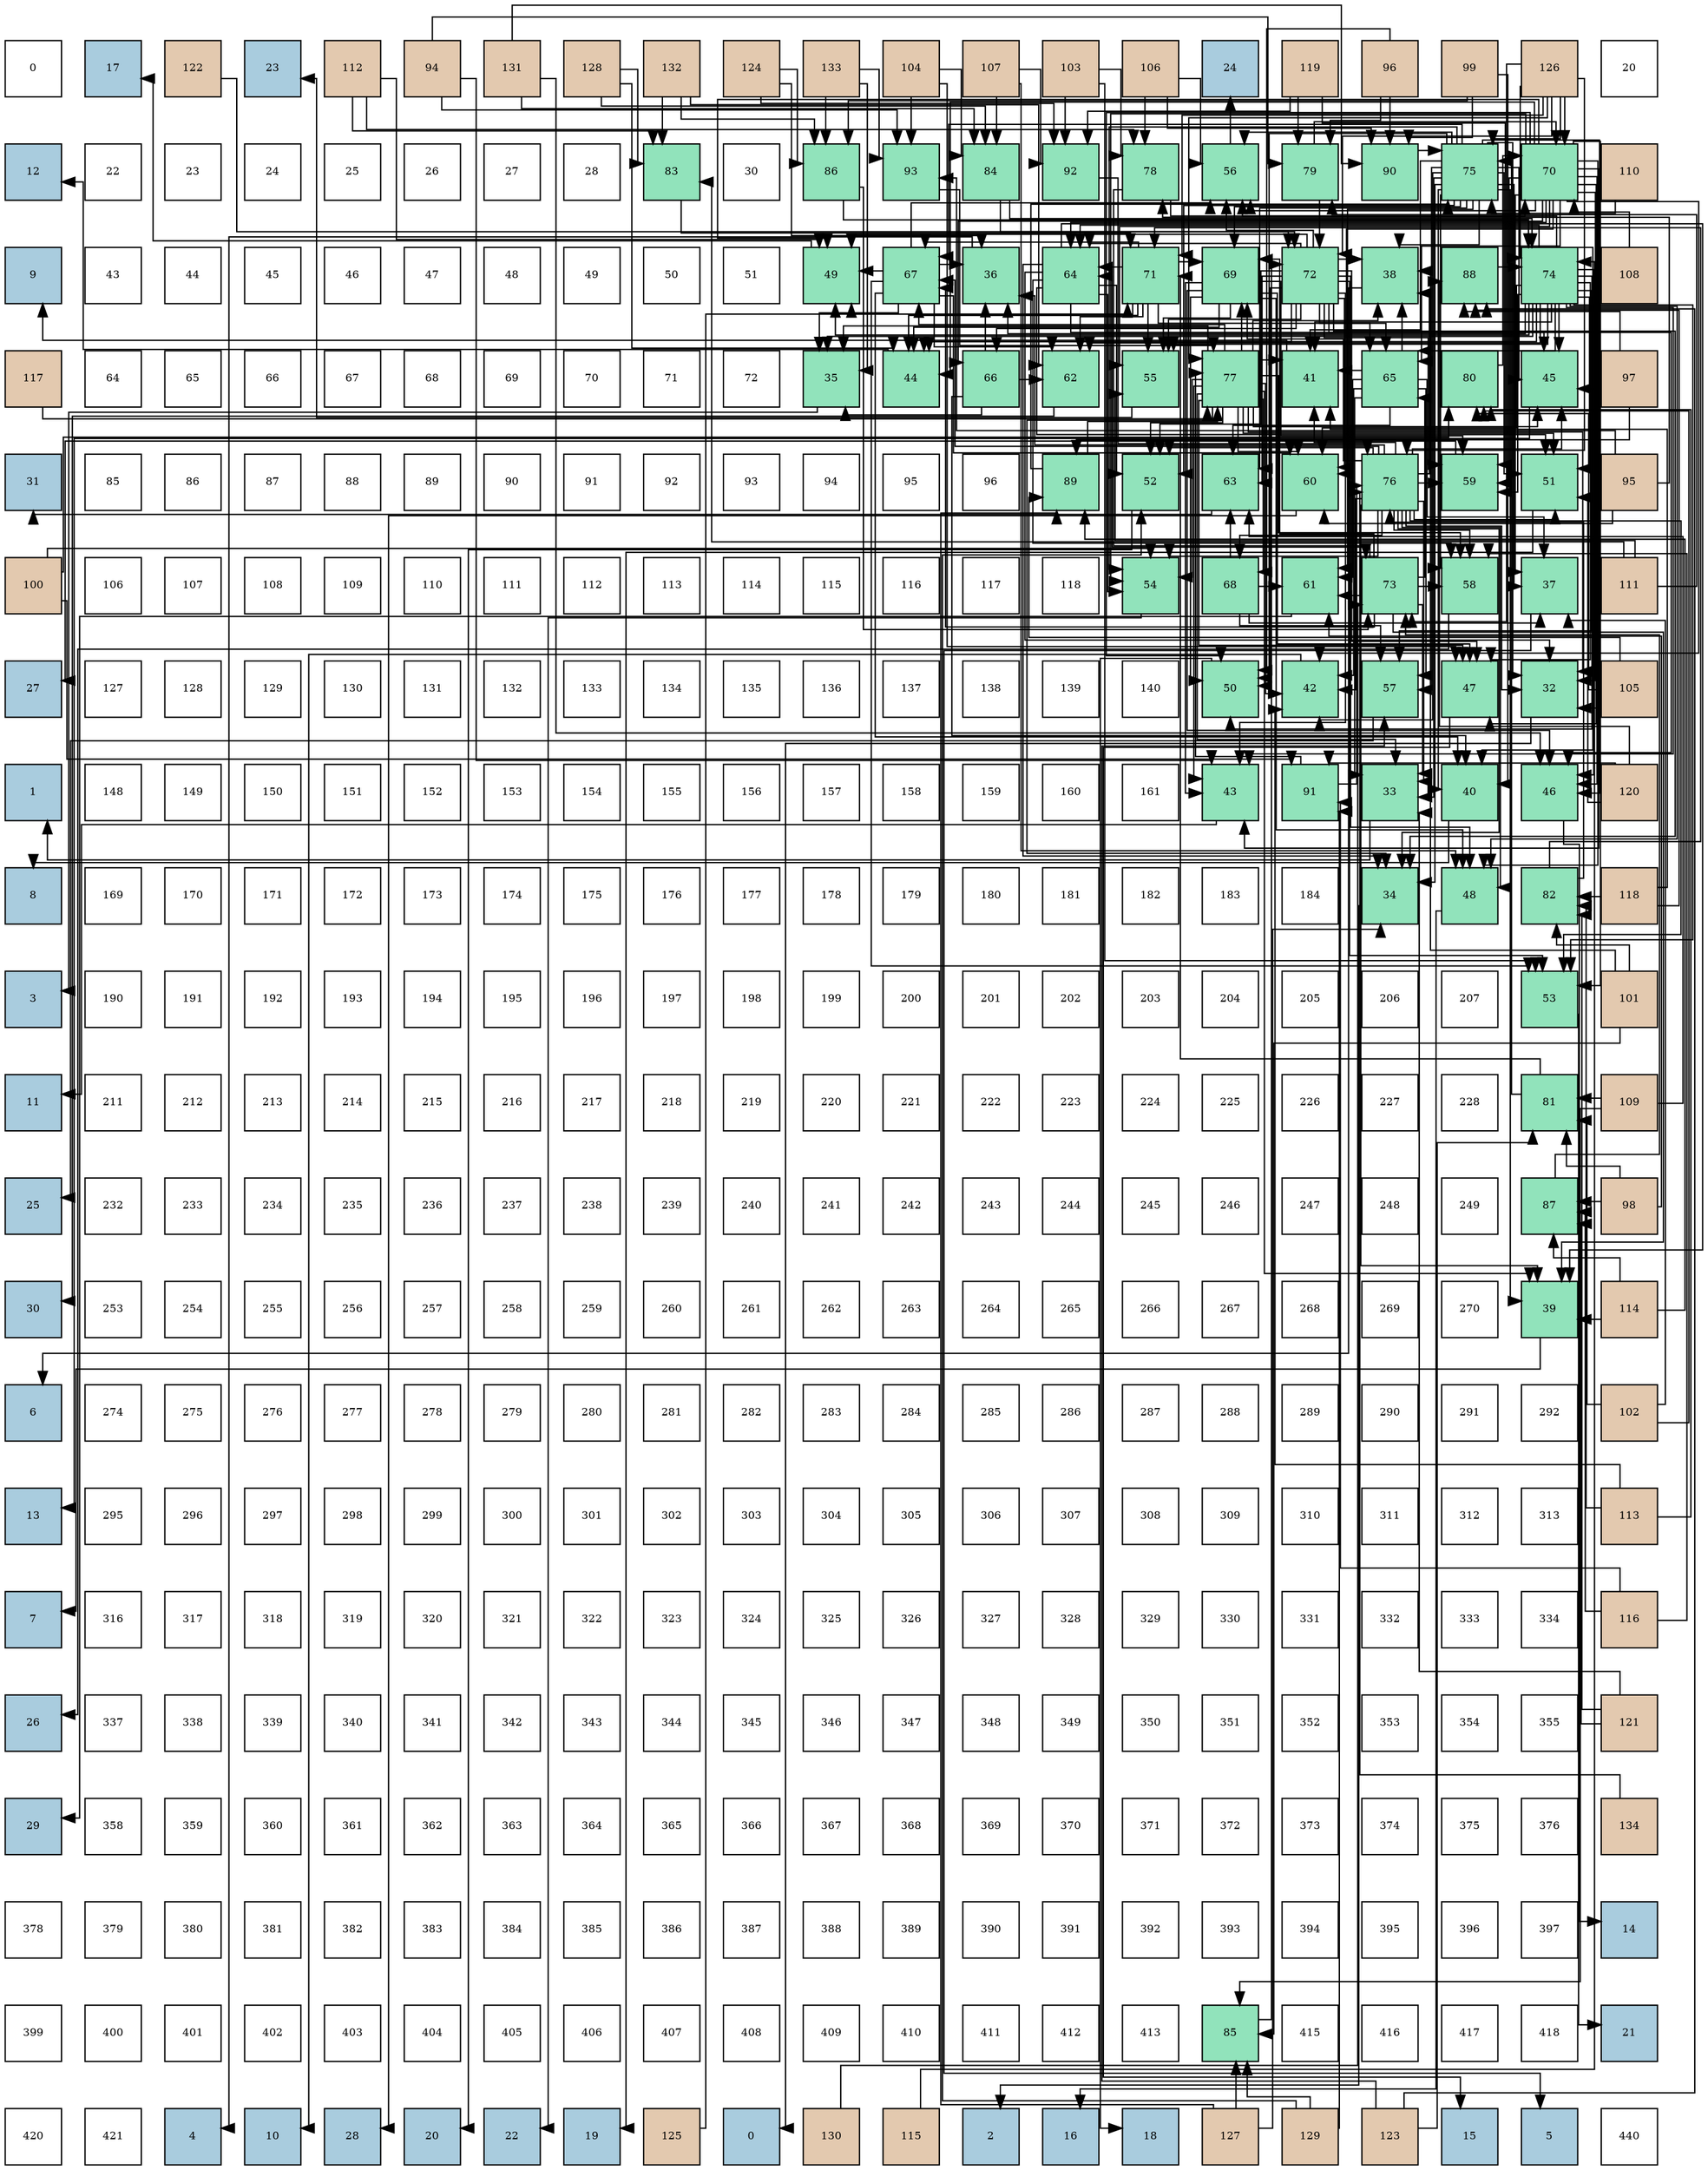 digraph layout{
 rankdir=TB;
 splines=ortho;
 node [style=filled shape=square fixedsize=true width=0.6];
0[label="0", fontsize=8, fillcolor="#ffffff"];
1[label="17", fontsize=8, fillcolor="#a9ccde"];
2[label="122", fontsize=8, fillcolor="#e3c9af"];
3[label="23", fontsize=8, fillcolor="#a9ccde"];
4[label="112", fontsize=8, fillcolor="#e3c9af"];
5[label="94", fontsize=8, fillcolor="#e3c9af"];
6[label="131", fontsize=8, fillcolor="#e3c9af"];
7[label="128", fontsize=8, fillcolor="#e3c9af"];
8[label="132", fontsize=8, fillcolor="#e3c9af"];
9[label="124", fontsize=8, fillcolor="#e3c9af"];
10[label="133", fontsize=8, fillcolor="#e3c9af"];
11[label="104", fontsize=8, fillcolor="#e3c9af"];
12[label="107", fontsize=8, fillcolor="#e3c9af"];
13[label="103", fontsize=8, fillcolor="#e3c9af"];
14[label="106", fontsize=8, fillcolor="#e3c9af"];
15[label="24", fontsize=8, fillcolor="#a9ccde"];
16[label="119", fontsize=8, fillcolor="#e3c9af"];
17[label="96", fontsize=8, fillcolor="#e3c9af"];
18[label="99", fontsize=8, fillcolor="#e3c9af"];
19[label="126", fontsize=8, fillcolor="#e3c9af"];
20[label="20", fontsize=8, fillcolor="#ffffff"];
21[label="12", fontsize=8, fillcolor="#a9ccde"];
22[label="22", fontsize=8, fillcolor="#ffffff"];
23[label="23", fontsize=8, fillcolor="#ffffff"];
24[label="24", fontsize=8, fillcolor="#ffffff"];
25[label="25", fontsize=8, fillcolor="#ffffff"];
26[label="26", fontsize=8, fillcolor="#ffffff"];
27[label="27", fontsize=8, fillcolor="#ffffff"];
28[label="28", fontsize=8, fillcolor="#ffffff"];
29[label="83", fontsize=8, fillcolor="#91e3bb"];
30[label="30", fontsize=8, fillcolor="#ffffff"];
31[label="86", fontsize=8, fillcolor="#91e3bb"];
32[label="93", fontsize=8, fillcolor="#91e3bb"];
33[label="84", fontsize=8, fillcolor="#91e3bb"];
34[label="92", fontsize=8, fillcolor="#91e3bb"];
35[label="78", fontsize=8, fillcolor="#91e3bb"];
36[label="56", fontsize=8, fillcolor="#91e3bb"];
37[label="79", fontsize=8, fillcolor="#91e3bb"];
38[label="90", fontsize=8, fillcolor="#91e3bb"];
39[label="75", fontsize=8, fillcolor="#91e3bb"];
40[label="70", fontsize=8, fillcolor="#91e3bb"];
41[label="110", fontsize=8, fillcolor="#e3c9af"];
42[label="9", fontsize=8, fillcolor="#a9ccde"];
43[label="43", fontsize=8, fillcolor="#ffffff"];
44[label="44", fontsize=8, fillcolor="#ffffff"];
45[label="45", fontsize=8, fillcolor="#ffffff"];
46[label="46", fontsize=8, fillcolor="#ffffff"];
47[label="47", fontsize=8, fillcolor="#ffffff"];
48[label="48", fontsize=8, fillcolor="#ffffff"];
49[label="49", fontsize=8, fillcolor="#ffffff"];
50[label="50", fontsize=8, fillcolor="#ffffff"];
51[label="51", fontsize=8, fillcolor="#ffffff"];
52[label="49", fontsize=8, fillcolor="#91e3bb"];
53[label="67", fontsize=8, fillcolor="#91e3bb"];
54[label="36", fontsize=8, fillcolor="#91e3bb"];
55[label="64", fontsize=8, fillcolor="#91e3bb"];
56[label="71", fontsize=8, fillcolor="#91e3bb"];
57[label="69", fontsize=8, fillcolor="#91e3bb"];
58[label="72", fontsize=8, fillcolor="#91e3bb"];
59[label="38", fontsize=8, fillcolor="#91e3bb"];
60[label="88", fontsize=8, fillcolor="#91e3bb"];
61[label="74", fontsize=8, fillcolor="#91e3bb"];
62[label="108", fontsize=8, fillcolor="#e3c9af"];
63[label="117", fontsize=8, fillcolor="#e3c9af"];
64[label="64", fontsize=8, fillcolor="#ffffff"];
65[label="65", fontsize=8, fillcolor="#ffffff"];
66[label="66", fontsize=8, fillcolor="#ffffff"];
67[label="67", fontsize=8, fillcolor="#ffffff"];
68[label="68", fontsize=8, fillcolor="#ffffff"];
69[label="69", fontsize=8, fillcolor="#ffffff"];
70[label="70", fontsize=8, fillcolor="#ffffff"];
71[label="71", fontsize=8, fillcolor="#ffffff"];
72[label="72", fontsize=8, fillcolor="#ffffff"];
73[label="35", fontsize=8, fillcolor="#91e3bb"];
74[label="44", fontsize=8, fillcolor="#91e3bb"];
75[label="66", fontsize=8, fillcolor="#91e3bb"];
76[label="62", fontsize=8, fillcolor="#91e3bb"];
77[label="55", fontsize=8, fillcolor="#91e3bb"];
78[label="77", fontsize=8, fillcolor="#91e3bb"];
79[label="41", fontsize=8, fillcolor="#91e3bb"];
80[label="65", fontsize=8, fillcolor="#91e3bb"];
81[label="80", fontsize=8, fillcolor="#91e3bb"];
82[label="45", fontsize=8, fillcolor="#91e3bb"];
83[label="97", fontsize=8, fillcolor="#e3c9af"];
84[label="31", fontsize=8, fillcolor="#a9ccde"];
85[label="85", fontsize=8, fillcolor="#ffffff"];
86[label="86", fontsize=8, fillcolor="#ffffff"];
87[label="87", fontsize=8, fillcolor="#ffffff"];
88[label="88", fontsize=8, fillcolor="#ffffff"];
89[label="89", fontsize=8, fillcolor="#ffffff"];
90[label="90", fontsize=8, fillcolor="#ffffff"];
91[label="91", fontsize=8, fillcolor="#ffffff"];
92[label="92", fontsize=8, fillcolor="#ffffff"];
93[label="93", fontsize=8, fillcolor="#ffffff"];
94[label="94", fontsize=8, fillcolor="#ffffff"];
95[label="95", fontsize=8, fillcolor="#ffffff"];
96[label="96", fontsize=8, fillcolor="#ffffff"];
97[label="89", fontsize=8, fillcolor="#91e3bb"];
98[label="52", fontsize=8, fillcolor="#91e3bb"];
99[label="63", fontsize=8, fillcolor="#91e3bb"];
100[label="60", fontsize=8, fillcolor="#91e3bb"];
101[label="76", fontsize=8, fillcolor="#91e3bb"];
102[label="59", fontsize=8, fillcolor="#91e3bb"];
103[label="51", fontsize=8, fillcolor="#91e3bb"];
104[label="95", fontsize=8, fillcolor="#e3c9af"];
105[label="100", fontsize=8, fillcolor="#e3c9af"];
106[label="106", fontsize=8, fillcolor="#ffffff"];
107[label="107", fontsize=8, fillcolor="#ffffff"];
108[label="108", fontsize=8, fillcolor="#ffffff"];
109[label="109", fontsize=8, fillcolor="#ffffff"];
110[label="110", fontsize=8, fillcolor="#ffffff"];
111[label="111", fontsize=8, fillcolor="#ffffff"];
112[label="112", fontsize=8, fillcolor="#ffffff"];
113[label="113", fontsize=8, fillcolor="#ffffff"];
114[label="114", fontsize=8, fillcolor="#ffffff"];
115[label="115", fontsize=8, fillcolor="#ffffff"];
116[label="116", fontsize=8, fillcolor="#ffffff"];
117[label="117", fontsize=8, fillcolor="#ffffff"];
118[label="118", fontsize=8, fillcolor="#ffffff"];
119[label="54", fontsize=8, fillcolor="#91e3bb"];
120[label="68", fontsize=8, fillcolor="#91e3bb"];
121[label="61", fontsize=8, fillcolor="#91e3bb"];
122[label="73", fontsize=8, fillcolor="#91e3bb"];
123[label="58", fontsize=8, fillcolor="#91e3bb"];
124[label="37", fontsize=8, fillcolor="#91e3bb"];
125[label="111", fontsize=8, fillcolor="#e3c9af"];
126[label="27", fontsize=8, fillcolor="#a9ccde"];
127[label="127", fontsize=8, fillcolor="#ffffff"];
128[label="128", fontsize=8, fillcolor="#ffffff"];
129[label="129", fontsize=8, fillcolor="#ffffff"];
130[label="130", fontsize=8, fillcolor="#ffffff"];
131[label="131", fontsize=8, fillcolor="#ffffff"];
132[label="132", fontsize=8, fillcolor="#ffffff"];
133[label="133", fontsize=8, fillcolor="#ffffff"];
134[label="134", fontsize=8, fillcolor="#ffffff"];
135[label="135", fontsize=8, fillcolor="#ffffff"];
136[label="136", fontsize=8, fillcolor="#ffffff"];
137[label="137", fontsize=8, fillcolor="#ffffff"];
138[label="138", fontsize=8, fillcolor="#ffffff"];
139[label="139", fontsize=8, fillcolor="#ffffff"];
140[label="140", fontsize=8, fillcolor="#ffffff"];
141[label="50", fontsize=8, fillcolor="#91e3bb"];
142[label="42", fontsize=8, fillcolor="#91e3bb"];
143[label="57", fontsize=8, fillcolor="#91e3bb"];
144[label="47", fontsize=8, fillcolor="#91e3bb"];
145[label="32", fontsize=8, fillcolor="#91e3bb"];
146[label="105", fontsize=8, fillcolor="#e3c9af"];
147[label="1", fontsize=8, fillcolor="#a9ccde"];
148[label="148", fontsize=8, fillcolor="#ffffff"];
149[label="149", fontsize=8, fillcolor="#ffffff"];
150[label="150", fontsize=8, fillcolor="#ffffff"];
151[label="151", fontsize=8, fillcolor="#ffffff"];
152[label="152", fontsize=8, fillcolor="#ffffff"];
153[label="153", fontsize=8, fillcolor="#ffffff"];
154[label="154", fontsize=8, fillcolor="#ffffff"];
155[label="155", fontsize=8, fillcolor="#ffffff"];
156[label="156", fontsize=8, fillcolor="#ffffff"];
157[label="157", fontsize=8, fillcolor="#ffffff"];
158[label="158", fontsize=8, fillcolor="#ffffff"];
159[label="159", fontsize=8, fillcolor="#ffffff"];
160[label="160", fontsize=8, fillcolor="#ffffff"];
161[label="161", fontsize=8, fillcolor="#ffffff"];
162[label="43", fontsize=8, fillcolor="#91e3bb"];
163[label="91", fontsize=8, fillcolor="#91e3bb"];
164[label="33", fontsize=8, fillcolor="#91e3bb"];
165[label="40", fontsize=8, fillcolor="#91e3bb"];
166[label="46", fontsize=8, fillcolor="#91e3bb"];
167[label="120", fontsize=8, fillcolor="#e3c9af"];
168[label="8", fontsize=8, fillcolor="#a9ccde"];
169[label="169", fontsize=8, fillcolor="#ffffff"];
170[label="170", fontsize=8, fillcolor="#ffffff"];
171[label="171", fontsize=8, fillcolor="#ffffff"];
172[label="172", fontsize=8, fillcolor="#ffffff"];
173[label="173", fontsize=8, fillcolor="#ffffff"];
174[label="174", fontsize=8, fillcolor="#ffffff"];
175[label="175", fontsize=8, fillcolor="#ffffff"];
176[label="176", fontsize=8, fillcolor="#ffffff"];
177[label="177", fontsize=8, fillcolor="#ffffff"];
178[label="178", fontsize=8, fillcolor="#ffffff"];
179[label="179", fontsize=8, fillcolor="#ffffff"];
180[label="180", fontsize=8, fillcolor="#ffffff"];
181[label="181", fontsize=8, fillcolor="#ffffff"];
182[label="182", fontsize=8, fillcolor="#ffffff"];
183[label="183", fontsize=8, fillcolor="#ffffff"];
184[label="184", fontsize=8, fillcolor="#ffffff"];
185[label="34", fontsize=8, fillcolor="#91e3bb"];
186[label="48", fontsize=8, fillcolor="#91e3bb"];
187[label="82", fontsize=8, fillcolor="#91e3bb"];
188[label="118", fontsize=8, fillcolor="#e3c9af"];
189[label="3", fontsize=8, fillcolor="#a9ccde"];
190[label="190", fontsize=8, fillcolor="#ffffff"];
191[label="191", fontsize=8, fillcolor="#ffffff"];
192[label="192", fontsize=8, fillcolor="#ffffff"];
193[label="193", fontsize=8, fillcolor="#ffffff"];
194[label="194", fontsize=8, fillcolor="#ffffff"];
195[label="195", fontsize=8, fillcolor="#ffffff"];
196[label="196", fontsize=8, fillcolor="#ffffff"];
197[label="197", fontsize=8, fillcolor="#ffffff"];
198[label="198", fontsize=8, fillcolor="#ffffff"];
199[label="199", fontsize=8, fillcolor="#ffffff"];
200[label="200", fontsize=8, fillcolor="#ffffff"];
201[label="201", fontsize=8, fillcolor="#ffffff"];
202[label="202", fontsize=8, fillcolor="#ffffff"];
203[label="203", fontsize=8, fillcolor="#ffffff"];
204[label="204", fontsize=8, fillcolor="#ffffff"];
205[label="205", fontsize=8, fillcolor="#ffffff"];
206[label="206", fontsize=8, fillcolor="#ffffff"];
207[label="207", fontsize=8, fillcolor="#ffffff"];
208[label="53", fontsize=8, fillcolor="#91e3bb"];
209[label="101", fontsize=8, fillcolor="#e3c9af"];
210[label="11", fontsize=8, fillcolor="#a9ccde"];
211[label="211", fontsize=8, fillcolor="#ffffff"];
212[label="212", fontsize=8, fillcolor="#ffffff"];
213[label="213", fontsize=8, fillcolor="#ffffff"];
214[label="214", fontsize=8, fillcolor="#ffffff"];
215[label="215", fontsize=8, fillcolor="#ffffff"];
216[label="216", fontsize=8, fillcolor="#ffffff"];
217[label="217", fontsize=8, fillcolor="#ffffff"];
218[label="218", fontsize=8, fillcolor="#ffffff"];
219[label="219", fontsize=8, fillcolor="#ffffff"];
220[label="220", fontsize=8, fillcolor="#ffffff"];
221[label="221", fontsize=8, fillcolor="#ffffff"];
222[label="222", fontsize=8, fillcolor="#ffffff"];
223[label="223", fontsize=8, fillcolor="#ffffff"];
224[label="224", fontsize=8, fillcolor="#ffffff"];
225[label="225", fontsize=8, fillcolor="#ffffff"];
226[label="226", fontsize=8, fillcolor="#ffffff"];
227[label="227", fontsize=8, fillcolor="#ffffff"];
228[label="228", fontsize=8, fillcolor="#ffffff"];
229[label="81", fontsize=8, fillcolor="#91e3bb"];
230[label="109", fontsize=8, fillcolor="#e3c9af"];
231[label="25", fontsize=8, fillcolor="#a9ccde"];
232[label="232", fontsize=8, fillcolor="#ffffff"];
233[label="233", fontsize=8, fillcolor="#ffffff"];
234[label="234", fontsize=8, fillcolor="#ffffff"];
235[label="235", fontsize=8, fillcolor="#ffffff"];
236[label="236", fontsize=8, fillcolor="#ffffff"];
237[label="237", fontsize=8, fillcolor="#ffffff"];
238[label="238", fontsize=8, fillcolor="#ffffff"];
239[label="239", fontsize=8, fillcolor="#ffffff"];
240[label="240", fontsize=8, fillcolor="#ffffff"];
241[label="241", fontsize=8, fillcolor="#ffffff"];
242[label="242", fontsize=8, fillcolor="#ffffff"];
243[label="243", fontsize=8, fillcolor="#ffffff"];
244[label="244", fontsize=8, fillcolor="#ffffff"];
245[label="245", fontsize=8, fillcolor="#ffffff"];
246[label="246", fontsize=8, fillcolor="#ffffff"];
247[label="247", fontsize=8, fillcolor="#ffffff"];
248[label="248", fontsize=8, fillcolor="#ffffff"];
249[label="249", fontsize=8, fillcolor="#ffffff"];
250[label="87", fontsize=8, fillcolor="#91e3bb"];
251[label="98", fontsize=8, fillcolor="#e3c9af"];
252[label="30", fontsize=8, fillcolor="#a9ccde"];
253[label="253", fontsize=8, fillcolor="#ffffff"];
254[label="254", fontsize=8, fillcolor="#ffffff"];
255[label="255", fontsize=8, fillcolor="#ffffff"];
256[label="256", fontsize=8, fillcolor="#ffffff"];
257[label="257", fontsize=8, fillcolor="#ffffff"];
258[label="258", fontsize=8, fillcolor="#ffffff"];
259[label="259", fontsize=8, fillcolor="#ffffff"];
260[label="260", fontsize=8, fillcolor="#ffffff"];
261[label="261", fontsize=8, fillcolor="#ffffff"];
262[label="262", fontsize=8, fillcolor="#ffffff"];
263[label="263", fontsize=8, fillcolor="#ffffff"];
264[label="264", fontsize=8, fillcolor="#ffffff"];
265[label="265", fontsize=8, fillcolor="#ffffff"];
266[label="266", fontsize=8, fillcolor="#ffffff"];
267[label="267", fontsize=8, fillcolor="#ffffff"];
268[label="268", fontsize=8, fillcolor="#ffffff"];
269[label="269", fontsize=8, fillcolor="#ffffff"];
270[label="270", fontsize=8, fillcolor="#ffffff"];
271[label="39", fontsize=8, fillcolor="#91e3bb"];
272[label="114", fontsize=8, fillcolor="#e3c9af"];
273[label="6", fontsize=8, fillcolor="#a9ccde"];
274[label="274", fontsize=8, fillcolor="#ffffff"];
275[label="275", fontsize=8, fillcolor="#ffffff"];
276[label="276", fontsize=8, fillcolor="#ffffff"];
277[label="277", fontsize=8, fillcolor="#ffffff"];
278[label="278", fontsize=8, fillcolor="#ffffff"];
279[label="279", fontsize=8, fillcolor="#ffffff"];
280[label="280", fontsize=8, fillcolor="#ffffff"];
281[label="281", fontsize=8, fillcolor="#ffffff"];
282[label="282", fontsize=8, fillcolor="#ffffff"];
283[label="283", fontsize=8, fillcolor="#ffffff"];
284[label="284", fontsize=8, fillcolor="#ffffff"];
285[label="285", fontsize=8, fillcolor="#ffffff"];
286[label="286", fontsize=8, fillcolor="#ffffff"];
287[label="287", fontsize=8, fillcolor="#ffffff"];
288[label="288", fontsize=8, fillcolor="#ffffff"];
289[label="289", fontsize=8, fillcolor="#ffffff"];
290[label="290", fontsize=8, fillcolor="#ffffff"];
291[label="291", fontsize=8, fillcolor="#ffffff"];
292[label="292", fontsize=8, fillcolor="#ffffff"];
293[label="102", fontsize=8, fillcolor="#e3c9af"];
294[label="13", fontsize=8, fillcolor="#a9ccde"];
295[label="295", fontsize=8, fillcolor="#ffffff"];
296[label="296", fontsize=8, fillcolor="#ffffff"];
297[label="297", fontsize=8, fillcolor="#ffffff"];
298[label="298", fontsize=8, fillcolor="#ffffff"];
299[label="299", fontsize=8, fillcolor="#ffffff"];
300[label="300", fontsize=8, fillcolor="#ffffff"];
301[label="301", fontsize=8, fillcolor="#ffffff"];
302[label="302", fontsize=8, fillcolor="#ffffff"];
303[label="303", fontsize=8, fillcolor="#ffffff"];
304[label="304", fontsize=8, fillcolor="#ffffff"];
305[label="305", fontsize=8, fillcolor="#ffffff"];
306[label="306", fontsize=8, fillcolor="#ffffff"];
307[label="307", fontsize=8, fillcolor="#ffffff"];
308[label="308", fontsize=8, fillcolor="#ffffff"];
309[label="309", fontsize=8, fillcolor="#ffffff"];
310[label="310", fontsize=8, fillcolor="#ffffff"];
311[label="311", fontsize=8, fillcolor="#ffffff"];
312[label="312", fontsize=8, fillcolor="#ffffff"];
313[label="313", fontsize=8, fillcolor="#ffffff"];
314[label="113", fontsize=8, fillcolor="#e3c9af"];
315[label="7", fontsize=8, fillcolor="#a9ccde"];
316[label="316", fontsize=8, fillcolor="#ffffff"];
317[label="317", fontsize=8, fillcolor="#ffffff"];
318[label="318", fontsize=8, fillcolor="#ffffff"];
319[label="319", fontsize=8, fillcolor="#ffffff"];
320[label="320", fontsize=8, fillcolor="#ffffff"];
321[label="321", fontsize=8, fillcolor="#ffffff"];
322[label="322", fontsize=8, fillcolor="#ffffff"];
323[label="323", fontsize=8, fillcolor="#ffffff"];
324[label="324", fontsize=8, fillcolor="#ffffff"];
325[label="325", fontsize=8, fillcolor="#ffffff"];
326[label="326", fontsize=8, fillcolor="#ffffff"];
327[label="327", fontsize=8, fillcolor="#ffffff"];
328[label="328", fontsize=8, fillcolor="#ffffff"];
329[label="329", fontsize=8, fillcolor="#ffffff"];
330[label="330", fontsize=8, fillcolor="#ffffff"];
331[label="331", fontsize=8, fillcolor="#ffffff"];
332[label="332", fontsize=8, fillcolor="#ffffff"];
333[label="333", fontsize=8, fillcolor="#ffffff"];
334[label="334", fontsize=8, fillcolor="#ffffff"];
335[label="116", fontsize=8, fillcolor="#e3c9af"];
336[label="26", fontsize=8, fillcolor="#a9ccde"];
337[label="337", fontsize=8, fillcolor="#ffffff"];
338[label="338", fontsize=8, fillcolor="#ffffff"];
339[label="339", fontsize=8, fillcolor="#ffffff"];
340[label="340", fontsize=8, fillcolor="#ffffff"];
341[label="341", fontsize=8, fillcolor="#ffffff"];
342[label="342", fontsize=8, fillcolor="#ffffff"];
343[label="343", fontsize=8, fillcolor="#ffffff"];
344[label="344", fontsize=8, fillcolor="#ffffff"];
345[label="345", fontsize=8, fillcolor="#ffffff"];
346[label="346", fontsize=8, fillcolor="#ffffff"];
347[label="347", fontsize=8, fillcolor="#ffffff"];
348[label="348", fontsize=8, fillcolor="#ffffff"];
349[label="349", fontsize=8, fillcolor="#ffffff"];
350[label="350", fontsize=8, fillcolor="#ffffff"];
351[label="351", fontsize=8, fillcolor="#ffffff"];
352[label="352", fontsize=8, fillcolor="#ffffff"];
353[label="353", fontsize=8, fillcolor="#ffffff"];
354[label="354", fontsize=8, fillcolor="#ffffff"];
355[label="355", fontsize=8, fillcolor="#ffffff"];
356[label="121", fontsize=8, fillcolor="#e3c9af"];
357[label="29", fontsize=8, fillcolor="#a9ccde"];
358[label="358", fontsize=8, fillcolor="#ffffff"];
359[label="359", fontsize=8, fillcolor="#ffffff"];
360[label="360", fontsize=8, fillcolor="#ffffff"];
361[label="361", fontsize=8, fillcolor="#ffffff"];
362[label="362", fontsize=8, fillcolor="#ffffff"];
363[label="363", fontsize=8, fillcolor="#ffffff"];
364[label="364", fontsize=8, fillcolor="#ffffff"];
365[label="365", fontsize=8, fillcolor="#ffffff"];
366[label="366", fontsize=8, fillcolor="#ffffff"];
367[label="367", fontsize=8, fillcolor="#ffffff"];
368[label="368", fontsize=8, fillcolor="#ffffff"];
369[label="369", fontsize=8, fillcolor="#ffffff"];
370[label="370", fontsize=8, fillcolor="#ffffff"];
371[label="371", fontsize=8, fillcolor="#ffffff"];
372[label="372", fontsize=8, fillcolor="#ffffff"];
373[label="373", fontsize=8, fillcolor="#ffffff"];
374[label="374", fontsize=8, fillcolor="#ffffff"];
375[label="375", fontsize=8, fillcolor="#ffffff"];
376[label="376", fontsize=8, fillcolor="#ffffff"];
377[label="134", fontsize=8, fillcolor="#e3c9af"];
378[label="378", fontsize=8, fillcolor="#ffffff"];
379[label="379", fontsize=8, fillcolor="#ffffff"];
380[label="380", fontsize=8, fillcolor="#ffffff"];
381[label="381", fontsize=8, fillcolor="#ffffff"];
382[label="382", fontsize=8, fillcolor="#ffffff"];
383[label="383", fontsize=8, fillcolor="#ffffff"];
384[label="384", fontsize=8, fillcolor="#ffffff"];
385[label="385", fontsize=8, fillcolor="#ffffff"];
386[label="386", fontsize=8, fillcolor="#ffffff"];
387[label="387", fontsize=8, fillcolor="#ffffff"];
388[label="388", fontsize=8, fillcolor="#ffffff"];
389[label="389", fontsize=8, fillcolor="#ffffff"];
390[label="390", fontsize=8, fillcolor="#ffffff"];
391[label="391", fontsize=8, fillcolor="#ffffff"];
392[label="392", fontsize=8, fillcolor="#ffffff"];
393[label="393", fontsize=8, fillcolor="#ffffff"];
394[label="394", fontsize=8, fillcolor="#ffffff"];
395[label="395", fontsize=8, fillcolor="#ffffff"];
396[label="396", fontsize=8, fillcolor="#ffffff"];
397[label="397", fontsize=8, fillcolor="#ffffff"];
398[label="14", fontsize=8, fillcolor="#a9ccde"];
399[label="399", fontsize=8, fillcolor="#ffffff"];
400[label="400", fontsize=8, fillcolor="#ffffff"];
401[label="401", fontsize=8, fillcolor="#ffffff"];
402[label="402", fontsize=8, fillcolor="#ffffff"];
403[label="403", fontsize=8, fillcolor="#ffffff"];
404[label="404", fontsize=8, fillcolor="#ffffff"];
405[label="405", fontsize=8, fillcolor="#ffffff"];
406[label="406", fontsize=8, fillcolor="#ffffff"];
407[label="407", fontsize=8, fillcolor="#ffffff"];
408[label="408", fontsize=8, fillcolor="#ffffff"];
409[label="409", fontsize=8, fillcolor="#ffffff"];
410[label="410", fontsize=8, fillcolor="#ffffff"];
411[label="411", fontsize=8, fillcolor="#ffffff"];
412[label="412", fontsize=8, fillcolor="#ffffff"];
413[label="413", fontsize=8, fillcolor="#ffffff"];
414[label="85", fontsize=8, fillcolor="#91e3bb"];
415[label="415", fontsize=8, fillcolor="#ffffff"];
416[label="416", fontsize=8, fillcolor="#ffffff"];
417[label="417", fontsize=8, fillcolor="#ffffff"];
418[label="418", fontsize=8, fillcolor="#ffffff"];
419[label="21", fontsize=8, fillcolor="#a9ccde"];
420[label="420", fontsize=8, fillcolor="#ffffff"];
421[label="421", fontsize=8, fillcolor="#ffffff"];
422[label="4", fontsize=8, fillcolor="#a9ccde"];
423[label="10", fontsize=8, fillcolor="#a9ccde"];
424[label="28", fontsize=8, fillcolor="#a9ccde"];
425[label="20", fontsize=8, fillcolor="#a9ccde"];
426[label="22", fontsize=8, fillcolor="#a9ccde"];
427[label="19", fontsize=8, fillcolor="#a9ccde"];
428[label="125", fontsize=8, fillcolor="#e3c9af"];
429[label="0", fontsize=8, fillcolor="#a9ccde"];
430[label="130", fontsize=8, fillcolor="#e3c9af"];
431[label="115", fontsize=8, fillcolor="#e3c9af"];
432[label="2", fontsize=8, fillcolor="#a9ccde"];
433[label="16", fontsize=8, fillcolor="#a9ccde"];
434[label="18", fontsize=8, fillcolor="#a9ccde"];
435[label="127", fontsize=8, fillcolor="#e3c9af"];
436[label="129", fontsize=8, fillcolor="#e3c9af"];
437[label="123", fontsize=8, fillcolor="#e3c9af"];
438[label="15", fontsize=8, fillcolor="#a9ccde"];
439[label="5", fontsize=8, fillcolor="#a9ccde"];
440[label="440", fontsize=8, fillcolor="#ffffff"];
edge [constraint=false, style=vis];145 -> 429;
164 -> 147;
185 -> 432;
73 -> 189;
54 -> 422;
124 -> 439;
59 -> 273;
271 -> 315;
165 -> 168;
79 -> 42;
142 -> 423;
162 -> 210;
74 -> 21;
82 -> 294;
166 -> 398;
144 -> 438;
186 -> 433;
52 -> 1;
141 -> 434;
103 -> 427;
98 -> 425;
208 -> 419;
119 -> 426;
77 -> 3;
36 -> 15;
143 -> 231;
123 -> 336;
102 -> 126;
100 -> 424;
121 -> 357;
76 -> 252;
99 -> 84;
55 -> 145;
55 -> 185;
55 -> 271;
55 -> 82;
55 -> 103;
55 -> 98;
55 -> 119;
55 -> 123;
80 -> 164;
80 -> 124;
80 -> 59;
80 -> 79;
80 -> 142;
80 -> 143;
80 -> 121;
80 -> 99;
75 -> 73;
75 -> 54;
75 -> 165;
75 -> 76;
53 -> 73;
53 -> 54;
53 -> 165;
53 -> 52;
53 -> 208;
53 -> 36;
53 -> 100;
53 -> 76;
120 -> 124;
120 -> 143;
120 -> 121;
120 -> 99;
57 -> 162;
57 -> 74;
57 -> 166;
57 -> 144;
57 -> 186;
57 -> 141;
57 -> 77;
57 -> 102;
40 -> 145;
40 -> 124;
40 -> 142;
40 -> 162;
40 -> 74;
40 -> 166;
40 -> 144;
40 -> 186;
40 -> 52;
40 -> 141;
40 -> 208;
40 -> 119;
40 -> 77;
40 -> 36;
40 -> 102;
40 -> 100;
40 -> 55;
40 -> 80;
40 -> 75;
56 -> 74;
56 -> 52;
56 -> 77;
56 -> 76;
56 -> 55;
56 -> 80;
56 -> 53;
56 -> 57;
58 -> 185;
58 -> 59;
58 -> 162;
58 -> 74;
58 -> 166;
58 -> 144;
58 -> 186;
58 -> 52;
58 -> 141;
58 -> 98;
58 -> 208;
58 -> 77;
58 -> 36;
58 -> 102;
58 -> 100;
58 -> 99;
58 -> 55;
58 -> 80;
58 -> 75;
122 -> 164;
122 -> 271;
122 -> 123;
122 -> 121;
122 -> 55;
122 -> 80;
122 -> 53;
122 -> 57;
61 -> 73;
61 -> 54;
61 -> 165;
61 -> 79;
61 -> 162;
61 -> 74;
61 -> 82;
61 -> 166;
61 -> 144;
61 -> 186;
61 -> 52;
61 -> 141;
61 -> 103;
61 -> 208;
61 -> 77;
61 -> 36;
61 -> 143;
61 -> 102;
61 -> 100;
61 -> 76;
61 -> 55;
61 -> 80;
39 -> 145;
39 -> 164;
39 -> 185;
39 -> 124;
39 -> 59;
39 -> 271;
39 -> 165;
39 -> 79;
39 -> 142;
39 -> 82;
39 -> 166;
39 -> 141;
39 -> 103;
39 -> 98;
39 -> 119;
39 -> 36;
39 -> 143;
39 -> 123;
39 -> 121;
39 -> 99;
39 -> 53;
39 -> 57;
101 -> 145;
101 -> 164;
101 -> 185;
101 -> 54;
101 -> 59;
101 -> 271;
101 -> 79;
101 -> 142;
101 -> 82;
101 -> 186;
101 -> 103;
101 -> 98;
101 -> 208;
101 -> 119;
101 -> 123;
101 -> 102;
101 -> 53;
101 -> 120;
101 -> 57;
78 -> 145;
78 -> 164;
78 -> 185;
78 -> 73;
78 -> 59;
78 -> 271;
78 -> 79;
78 -> 142;
78 -> 162;
78 -> 82;
78 -> 144;
78 -> 103;
78 -> 98;
78 -> 119;
78 -> 123;
78 -> 100;
78 -> 53;
78 -> 120;
78 -> 57;
35 -> 40;
35 -> 122;
37 -> 40;
37 -> 58;
81 -> 40;
229 -> 56;
229 -> 39;
187 -> 56;
187 -> 101;
29 -> 56;
33 -> 58;
33 -> 61;
414 -> 58;
31 -> 122;
31 -> 61;
250 -> 122;
60 -> 61;
97 -> 39;
97 -> 78;
38 -> 39;
163 -> 101;
163 -> 78;
34 -> 101;
32 -> 78;
5 -> 162;
5 -> 37;
5 -> 32;
104 -> 100;
104 -> 35;
104 -> 32;
17 -> 141;
17 -> 37;
17 -> 38;
83 -> 82;
83 -> 60;
83 -> 97;
251 -> 121;
251 -> 229;
251 -> 250;
18 -> 165;
18 -> 31;
18 -> 38;
105 -> 119;
105 -> 81;
105 -> 163;
209 -> 59;
209 -> 187;
209 -> 414;
293 -> 124;
293 -> 81;
293 -> 229;
13 -> 208;
13 -> 35;
13 -> 34;
11 -> 144;
11 -> 33;
11 -> 32;
146 -> 145;
146 -> 81;
146 -> 97;
14 -> 36;
14 -> 35;
14 -> 38;
12 -> 186;
12 -> 33;
12 -> 34;
62 -> 40;
230 -> 99;
230 -> 229;
230 -> 414;
41 -> 39;
125 -> 77;
125 -> 37;
125 -> 29;
4 -> 52;
4 -> 35;
4 -> 29;
314 -> 142;
314 -> 81;
314 -> 187;
272 -> 271;
272 -> 250;
272 -> 97;
431 -> 61;
335 -> 123;
335 -> 250;
335 -> 163;
63 -> 78;
188 -> 79;
188 -> 187;
188 -> 60;
16 -> 102;
16 -> 37;
16 -> 34;
167 -> 103;
167 -> 60;
167 -> 163;
356 -> 164;
356 -> 187;
356 -> 250;
2 -> 58;
437 -> 143;
437 -> 229;
437 -> 60;
9 -> 54;
9 -> 31;
9 -> 34;
428 -> 56;
19 -> 40;
19 -> 56;
19 -> 58;
19 -> 122;
19 -> 61;
19 -> 39;
19 -> 101;
19 -> 78;
435 -> 185;
435 -> 414;
435 -> 97;
7 -> 74;
7 -> 29;
7 -> 33;
436 -> 98;
436 -> 414;
436 -> 163;
430 -> 122;
6 -> 166;
6 -> 33;
6 -> 38;
8 -> 76;
8 -> 29;
8 -> 31;
10 -> 73;
10 -> 31;
10 -> 32;
377 -> 101;
edge [constraint=true, style=invis];
0 -> 21 -> 42 -> 63 -> 84 -> 105 -> 126 -> 147 -> 168 -> 189 -> 210 -> 231 -> 252 -> 273 -> 294 -> 315 -> 336 -> 357 -> 378 -> 399 -> 420;
1 -> 22 -> 43 -> 64 -> 85 -> 106 -> 127 -> 148 -> 169 -> 190 -> 211 -> 232 -> 253 -> 274 -> 295 -> 316 -> 337 -> 358 -> 379 -> 400 -> 421;
2 -> 23 -> 44 -> 65 -> 86 -> 107 -> 128 -> 149 -> 170 -> 191 -> 212 -> 233 -> 254 -> 275 -> 296 -> 317 -> 338 -> 359 -> 380 -> 401 -> 422;
3 -> 24 -> 45 -> 66 -> 87 -> 108 -> 129 -> 150 -> 171 -> 192 -> 213 -> 234 -> 255 -> 276 -> 297 -> 318 -> 339 -> 360 -> 381 -> 402 -> 423;
4 -> 25 -> 46 -> 67 -> 88 -> 109 -> 130 -> 151 -> 172 -> 193 -> 214 -> 235 -> 256 -> 277 -> 298 -> 319 -> 340 -> 361 -> 382 -> 403 -> 424;
5 -> 26 -> 47 -> 68 -> 89 -> 110 -> 131 -> 152 -> 173 -> 194 -> 215 -> 236 -> 257 -> 278 -> 299 -> 320 -> 341 -> 362 -> 383 -> 404 -> 425;
6 -> 27 -> 48 -> 69 -> 90 -> 111 -> 132 -> 153 -> 174 -> 195 -> 216 -> 237 -> 258 -> 279 -> 300 -> 321 -> 342 -> 363 -> 384 -> 405 -> 426;
7 -> 28 -> 49 -> 70 -> 91 -> 112 -> 133 -> 154 -> 175 -> 196 -> 217 -> 238 -> 259 -> 280 -> 301 -> 322 -> 343 -> 364 -> 385 -> 406 -> 427;
8 -> 29 -> 50 -> 71 -> 92 -> 113 -> 134 -> 155 -> 176 -> 197 -> 218 -> 239 -> 260 -> 281 -> 302 -> 323 -> 344 -> 365 -> 386 -> 407 -> 428;
9 -> 30 -> 51 -> 72 -> 93 -> 114 -> 135 -> 156 -> 177 -> 198 -> 219 -> 240 -> 261 -> 282 -> 303 -> 324 -> 345 -> 366 -> 387 -> 408 -> 429;
10 -> 31 -> 52 -> 73 -> 94 -> 115 -> 136 -> 157 -> 178 -> 199 -> 220 -> 241 -> 262 -> 283 -> 304 -> 325 -> 346 -> 367 -> 388 -> 409 -> 430;
11 -> 32 -> 53 -> 74 -> 95 -> 116 -> 137 -> 158 -> 179 -> 200 -> 221 -> 242 -> 263 -> 284 -> 305 -> 326 -> 347 -> 368 -> 389 -> 410 -> 431;
12 -> 33 -> 54 -> 75 -> 96 -> 117 -> 138 -> 159 -> 180 -> 201 -> 222 -> 243 -> 264 -> 285 -> 306 -> 327 -> 348 -> 369 -> 390 -> 411 -> 432;
13 -> 34 -> 55 -> 76 -> 97 -> 118 -> 139 -> 160 -> 181 -> 202 -> 223 -> 244 -> 265 -> 286 -> 307 -> 328 -> 349 -> 370 -> 391 -> 412 -> 433;
14 -> 35 -> 56 -> 77 -> 98 -> 119 -> 140 -> 161 -> 182 -> 203 -> 224 -> 245 -> 266 -> 287 -> 308 -> 329 -> 350 -> 371 -> 392 -> 413 -> 434;
15 -> 36 -> 57 -> 78 -> 99 -> 120 -> 141 -> 162 -> 183 -> 204 -> 225 -> 246 -> 267 -> 288 -> 309 -> 330 -> 351 -> 372 -> 393 -> 414 -> 435;
16 -> 37 -> 58 -> 79 -> 100 -> 121 -> 142 -> 163 -> 184 -> 205 -> 226 -> 247 -> 268 -> 289 -> 310 -> 331 -> 352 -> 373 -> 394 -> 415 -> 436;
17 -> 38 -> 59 -> 80 -> 101 -> 122 -> 143 -> 164 -> 185 -> 206 -> 227 -> 248 -> 269 -> 290 -> 311 -> 332 -> 353 -> 374 -> 395 -> 416 -> 437;
18 -> 39 -> 60 -> 81 -> 102 -> 123 -> 144 -> 165 -> 186 -> 207 -> 228 -> 249 -> 270 -> 291 -> 312 -> 333 -> 354 -> 375 -> 396 -> 417 -> 438;
19 -> 40 -> 61 -> 82 -> 103 -> 124 -> 145 -> 166 -> 187 -> 208 -> 229 -> 250 -> 271 -> 292 -> 313 -> 334 -> 355 -> 376 -> 397 -> 418 -> 439;
20 -> 41 -> 62 -> 83 -> 104 -> 125 -> 146 -> 167 -> 188 -> 209 -> 230 -> 251 -> 272 -> 293 -> 314 -> 335 -> 356 -> 377 -> 398 -> 419 -> 440;
rank = same {0 -> 1 -> 2 -> 3 -> 4 -> 5 -> 6 -> 7 -> 8 -> 9 -> 10 -> 11 -> 12 -> 13 -> 14 -> 15 -> 16 -> 17 -> 18 -> 19 -> 20};
rank = same {21 -> 22 -> 23 -> 24 -> 25 -> 26 -> 27 -> 28 -> 29 -> 30 -> 31 -> 32 -> 33 -> 34 -> 35 -> 36 -> 37 -> 38 -> 39 -> 40 -> 41};
rank = same {42 -> 43 -> 44 -> 45 -> 46 -> 47 -> 48 -> 49 -> 50 -> 51 -> 52 -> 53 -> 54 -> 55 -> 56 -> 57 -> 58 -> 59 -> 60 -> 61 -> 62};
rank = same {63 -> 64 -> 65 -> 66 -> 67 -> 68 -> 69 -> 70 -> 71 -> 72 -> 73 -> 74 -> 75 -> 76 -> 77 -> 78 -> 79 -> 80 -> 81 -> 82 -> 83};
rank = same {84 -> 85 -> 86 -> 87 -> 88 -> 89 -> 90 -> 91 -> 92 -> 93 -> 94 -> 95 -> 96 -> 97 -> 98 -> 99 -> 100 -> 101 -> 102 -> 103 -> 104};
rank = same {105 -> 106 -> 107 -> 108 -> 109 -> 110 -> 111 -> 112 -> 113 -> 114 -> 115 -> 116 -> 117 -> 118 -> 119 -> 120 -> 121 -> 122 -> 123 -> 124 -> 125};
rank = same {126 -> 127 -> 128 -> 129 -> 130 -> 131 -> 132 -> 133 -> 134 -> 135 -> 136 -> 137 -> 138 -> 139 -> 140 -> 141 -> 142 -> 143 -> 144 -> 145 -> 146};
rank = same {147 -> 148 -> 149 -> 150 -> 151 -> 152 -> 153 -> 154 -> 155 -> 156 -> 157 -> 158 -> 159 -> 160 -> 161 -> 162 -> 163 -> 164 -> 165 -> 166 -> 167};
rank = same {168 -> 169 -> 170 -> 171 -> 172 -> 173 -> 174 -> 175 -> 176 -> 177 -> 178 -> 179 -> 180 -> 181 -> 182 -> 183 -> 184 -> 185 -> 186 -> 187 -> 188};
rank = same {189 -> 190 -> 191 -> 192 -> 193 -> 194 -> 195 -> 196 -> 197 -> 198 -> 199 -> 200 -> 201 -> 202 -> 203 -> 204 -> 205 -> 206 -> 207 -> 208 -> 209};
rank = same {210 -> 211 -> 212 -> 213 -> 214 -> 215 -> 216 -> 217 -> 218 -> 219 -> 220 -> 221 -> 222 -> 223 -> 224 -> 225 -> 226 -> 227 -> 228 -> 229 -> 230};
rank = same {231 -> 232 -> 233 -> 234 -> 235 -> 236 -> 237 -> 238 -> 239 -> 240 -> 241 -> 242 -> 243 -> 244 -> 245 -> 246 -> 247 -> 248 -> 249 -> 250 -> 251};
rank = same {252 -> 253 -> 254 -> 255 -> 256 -> 257 -> 258 -> 259 -> 260 -> 261 -> 262 -> 263 -> 264 -> 265 -> 266 -> 267 -> 268 -> 269 -> 270 -> 271 -> 272};
rank = same {273 -> 274 -> 275 -> 276 -> 277 -> 278 -> 279 -> 280 -> 281 -> 282 -> 283 -> 284 -> 285 -> 286 -> 287 -> 288 -> 289 -> 290 -> 291 -> 292 -> 293};
rank = same {294 -> 295 -> 296 -> 297 -> 298 -> 299 -> 300 -> 301 -> 302 -> 303 -> 304 -> 305 -> 306 -> 307 -> 308 -> 309 -> 310 -> 311 -> 312 -> 313 -> 314};
rank = same {315 -> 316 -> 317 -> 318 -> 319 -> 320 -> 321 -> 322 -> 323 -> 324 -> 325 -> 326 -> 327 -> 328 -> 329 -> 330 -> 331 -> 332 -> 333 -> 334 -> 335};
rank = same {336 -> 337 -> 338 -> 339 -> 340 -> 341 -> 342 -> 343 -> 344 -> 345 -> 346 -> 347 -> 348 -> 349 -> 350 -> 351 -> 352 -> 353 -> 354 -> 355 -> 356};
rank = same {357 -> 358 -> 359 -> 360 -> 361 -> 362 -> 363 -> 364 -> 365 -> 366 -> 367 -> 368 -> 369 -> 370 -> 371 -> 372 -> 373 -> 374 -> 375 -> 376 -> 377};
rank = same {378 -> 379 -> 380 -> 381 -> 382 -> 383 -> 384 -> 385 -> 386 -> 387 -> 388 -> 389 -> 390 -> 391 -> 392 -> 393 -> 394 -> 395 -> 396 -> 397 -> 398};
rank = same {399 -> 400 -> 401 -> 402 -> 403 -> 404 -> 405 -> 406 -> 407 -> 408 -> 409 -> 410 -> 411 -> 412 -> 413 -> 414 -> 415 -> 416 -> 417 -> 418 -> 419};
rank = same {420 -> 421 -> 422 -> 423 -> 424 -> 425 -> 426 -> 427 -> 428 -> 429 -> 430 -> 431 -> 432 -> 433 -> 434 -> 435 -> 436 -> 437 -> 438 -> 439 -> 440};
}